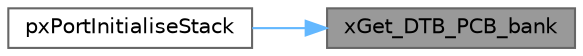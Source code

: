 digraph "xGet_DTB_PCB_bank"
{
 // LATEX_PDF_SIZE
  bgcolor="transparent";
  edge [fontname=Helvetica,fontsize=10,labelfontname=Helvetica,labelfontsize=10];
  node [fontname=Helvetica,fontsize=10,shape=box,height=0.2,width=0.4];
  rankdir="RL";
  Node1 [id="Node000001",label="xGet_DTB_PCB_bank",height=0.2,width=0.4,color="gray40", fillcolor="grey60", style="filled", fontcolor="black",tooltip=" "];
  Node1 -> Node2 [id="edge2_Node000001_Node000002",dir="back",color="steelblue1",style="solid",tooltip=" "];
  Node2 [id="Node000002",label="pxPortInitialiseStack",height=0.2,width=0.4,color="grey40", fillcolor="white", style="filled",URL="$_softune_2_m_b96340_2port_8c.html#a97682e6bdcf335803f8ed01ae0d11b58",tooltip=" "];
}
